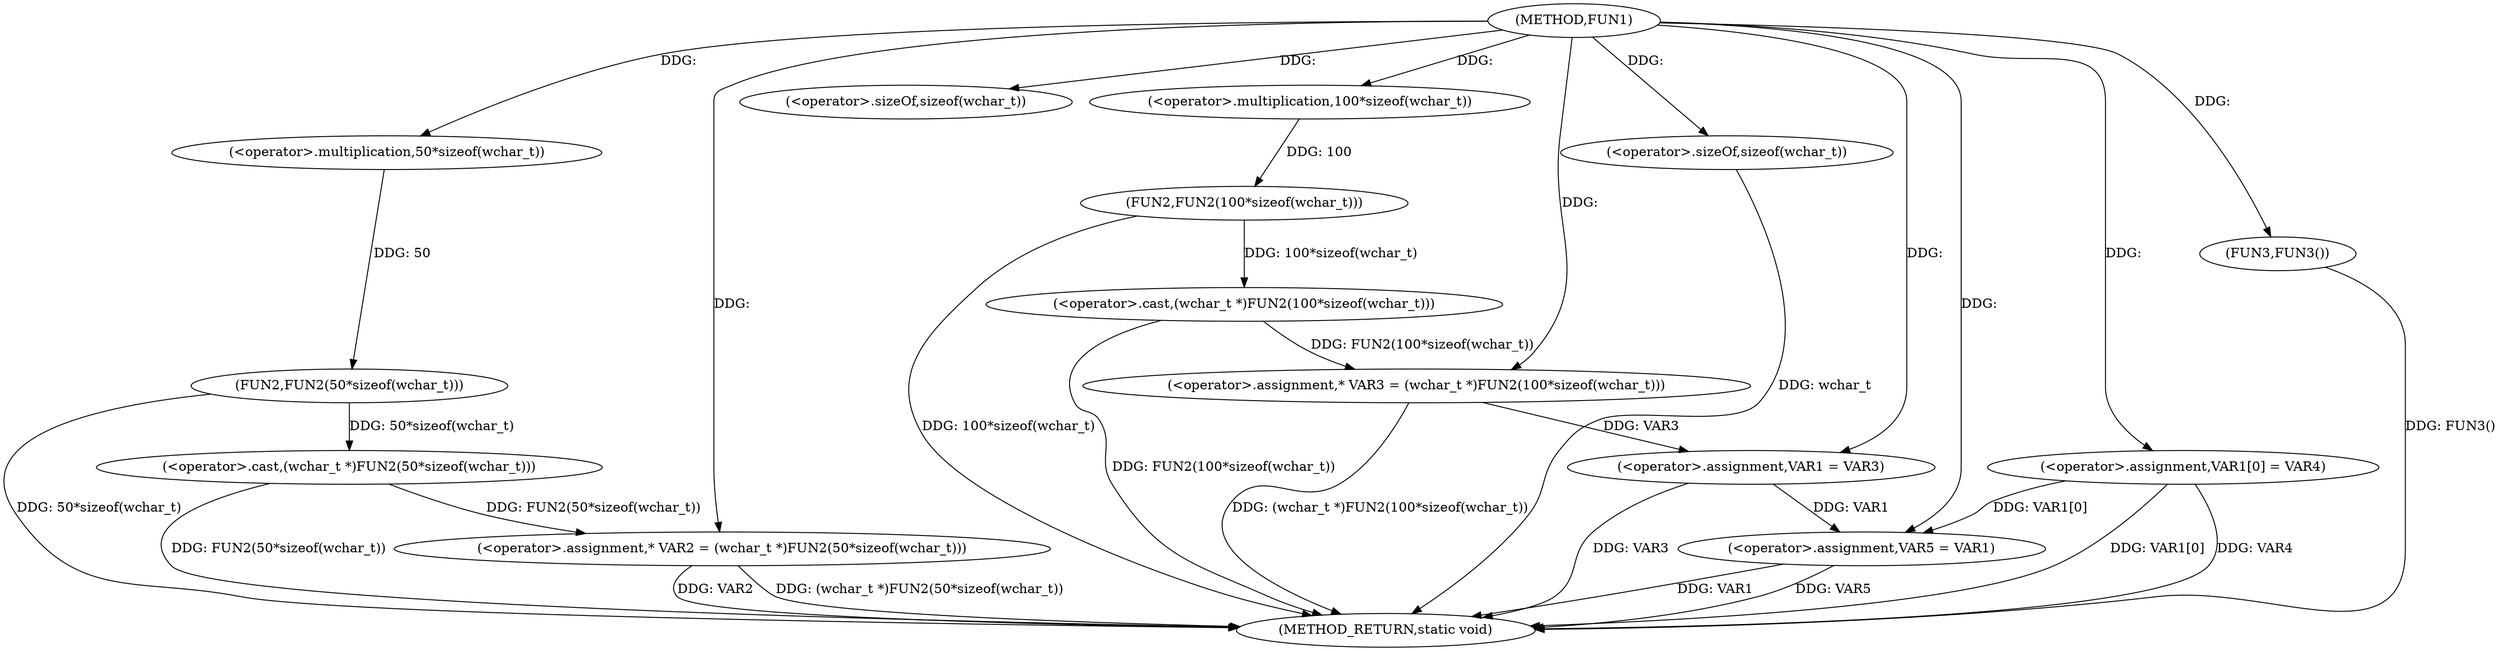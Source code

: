 digraph FUN1 {  
"1000100" [label = "(METHOD,FUN1)" ]
"1000135" [label = "(METHOD_RETURN,static void)" ]
"1000104" [label = "(<operator>.assignment,* VAR2 = (wchar_t *)FUN2(50*sizeof(wchar_t)))" ]
"1000106" [label = "(<operator>.cast,(wchar_t *)FUN2(50*sizeof(wchar_t)))" ]
"1000108" [label = "(FUN2,FUN2(50*sizeof(wchar_t)))" ]
"1000109" [label = "(<operator>.multiplication,50*sizeof(wchar_t))" ]
"1000111" [label = "(<operator>.sizeOf,sizeof(wchar_t))" ]
"1000114" [label = "(<operator>.assignment,* VAR3 = (wchar_t *)FUN2(100*sizeof(wchar_t)))" ]
"1000116" [label = "(<operator>.cast,(wchar_t *)FUN2(100*sizeof(wchar_t)))" ]
"1000118" [label = "(FUN2,FUN2(100*sizeof(wchar_t)))" ]
"1000119" [label = "(<operator>.multiplication,100*sizeof(wchar_t))" ]
"1000121" [label = "(<operator>.sizeOf,sizeof(wchar_t))" ]
"1000123" [label = "(<operator>.assignment,VAR1 = VAR3)" ]
"1000126" [label = "(<operator>.assignment,VAR1[0] = VAR4)" ]
"1000131" [label = "(<operator>.assignment,VAR5 = VAR1)" ]
"1000134" [label = "(FUN3,FUN3())" ]
  "1000123" -> "1000135"  [ label = "DDG: VAR3"] 
  "1000106" -> "1000135"  [ label = "DDG: FUN2(50*sizeof(wchar_t))"] 
  "1000104" -> "1000135"  [ label = "DDG: VAR2"] 
  "1000134" -> "1000135"  [ label = "DDG: FUN3()"] 
  "1000126" -> "1000135"  [ label = "DDG: VAR1[0]"] 
  "1000116" -> "1000135"  [ label = "DDG: FUN2(100*sizeof(wchar_t))"] 
  "1000131" -> "1000135"  [ label = "DDG: VAR1"] 
  "1000121" -> "1000135"  [ label = "DDG: wchar_t"] 
  "1000118" -> "1000135"  [ label = "DDG: 100*sizeof(wchar_t)"] 
  "1000114" -> "1000135"  [ label = "DDG: (wchar_t *)FUN2(100*sizeof(wchar_t))"] 
  "1000126" -> "1000135"  [ label = "DDG: VAR4"] 
  "1000131" -> "1000135"  [ label = "DDG: VAR5"] 
  "1000104" -> "1000135"  [ label = "DDG: (wchar_t *)FUN2(50*sizeof(wchar_t))"] 
  "1000108" -> "1000135"  [ label = "DDG: 50*sizeof(wchar_t)"] 
  "1000106" -> "1000104"  [ label = "DDG: FUN2(50*sizeof(wchar_t))"] 
  "1000100" -> "1000104"  [ label = "DDG: "] 
  "1000108" -> "1000106"  [ label = "DDG: 50*sizeof(wchar_t)"] 
  "1000109" -> "1000108"  [ label = "DDG: 50"] 
  "1000100" -> "1000109"  [ label = "DDG: "] 
  "1000100" -> "1000111"  [ label = "DDG: "] 
  "1000116" -> "1000114"  [ label = "DDG: FUN2(100*sizeof(wchar_t))"] 
  "1000100" -> "1000114"  [ label = "DDG: "] 
  "1000118" -> "1000116"  [ label = "DDG: 100*sizeof(wchar_t)"] 
  "1000119" -> "1000118"  [ label = "DDG: 100"] 
  "1000100" -> "1000119"  [ label = "DDG: "] 
  "1000100" -> "1000121"  [ label = "DDG: "] 
  "1000114" -> "1000123"  [ label = "DDG: VAR3"] 
  "1000100" -> "1000123"  [ label = "DDG: "] 
  "1000100" -> "1000126"  [ label = "DDG: "] 
  "1000126" -> "1000131"  [ label = "DDG: VAR1[0]"] 
  "1000123" -> "1000131"  [ label = "DDG: VAR1"] 
  "1000100" -> "1000131"  [ label = "DDG: "] 
  "1000100" -> "1000134"  [ label = "DDG: "] 
}
